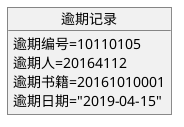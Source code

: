 @startuml

object 逾期记录{
    逾期编号=10110105
    逾期人=20164112
    逾期书籍=20161010001
    逾期日期="2019-04-15"
 }

@enduml